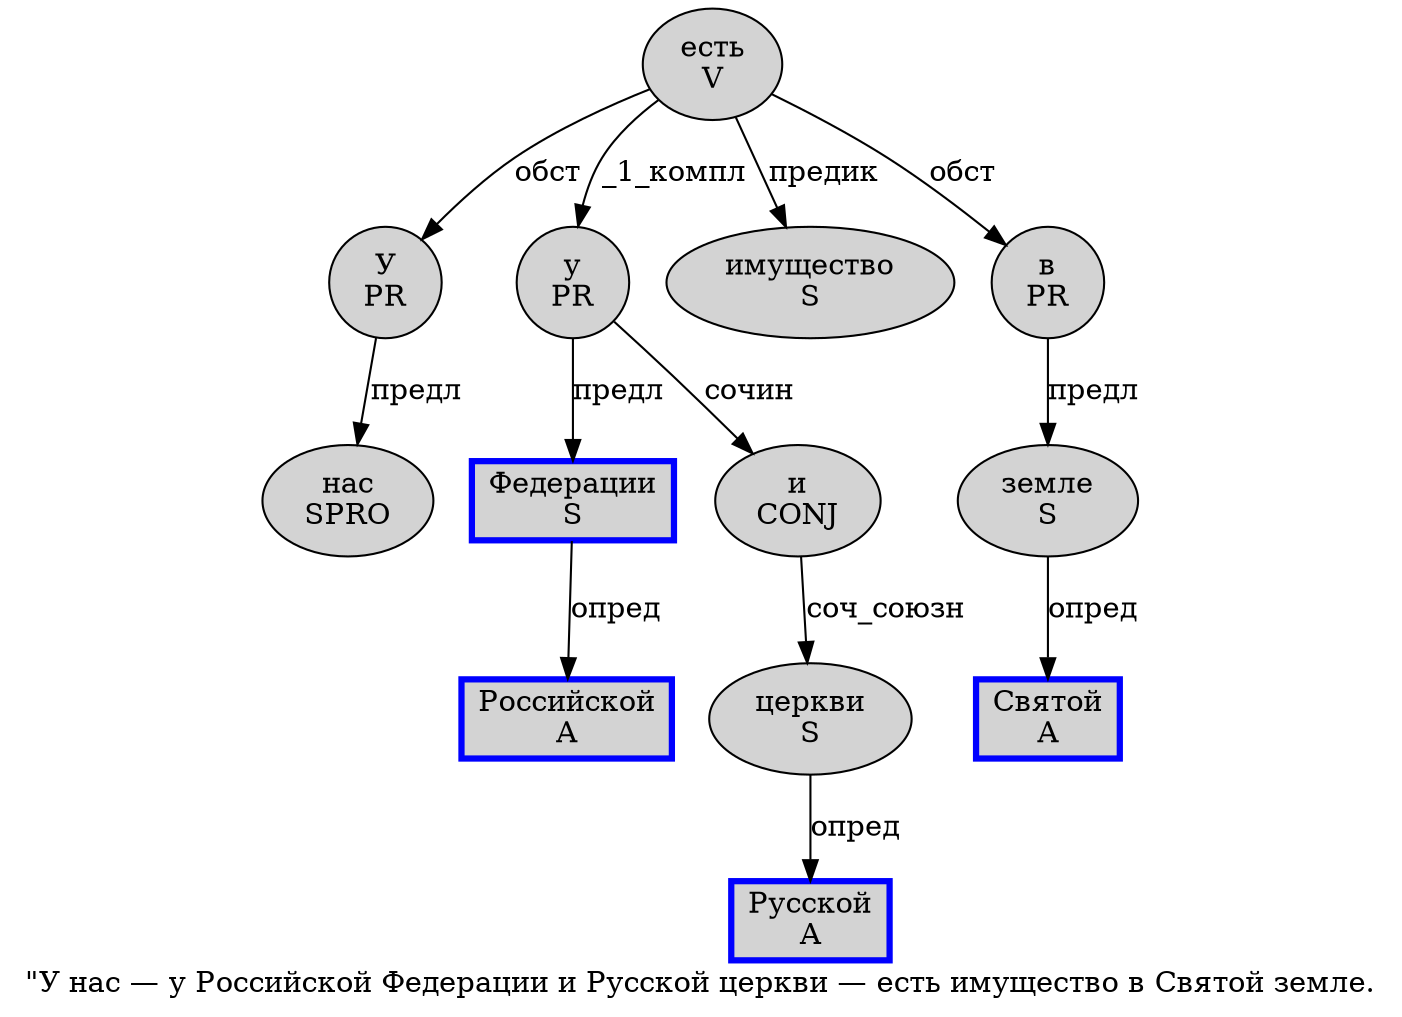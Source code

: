 digraph SENTENCE_43 {
	graph [label="\"У нас — у Российской Федерации и Русской церкви — есть имущество в Святой земле."]
	node [style=filled]
		1 [label="У
PR" color="" fillcolor=lightgray penwidth=1 shape=ellipse]
		2 [label="нас
SPRO" color="" fillcolor=lightgray penwidth=1 shape=ellipse]
		4 [label="у
PR" color="" fillcolor=lightgray penwidth=1 shape=ellipse]
		5 [label="Российской
A" color=blue fillcolor=lightgray penwidth=3 shape=box]
		6 [label="Федерации
S" color=blue fillcolor=lightgray penwidth=3 shape=box]
		7 [label="и
CONJ" color="" fillcolor=lightgray penwidth=1 shape=ellipse]
		8 [label="Русской
A" color=blue fillcolor=lightgray penwidth=3 shape=box]
		9 [label="церкви
S" color="" fillcolor=lightgray penwidth=1 shape=ellipse]
		11 [label="есть
V" color="" fillcolor=lightgray penwidth=1 shape=ellipse]
		12 [label="имущество
S" color="" fillcolor=lightgray penwidth=1 shape=ellipse]
		13 [label="в
PR" color="" fillcolor=lightgray penwidth=1 shape=ellipse]
		14 [label="Святой
A" color=blue fillcolor=lightgray penwidth=3 shape=box]
		15 [label="земле
S" color="" fillcolor=lightgray penwidth=1 shape=ellipse]
			13 -> 15 [label="предл"]
			6 -> 5 [label="опред"]
			9 -> 8 [label="опред"]
			15 -> 14 [label="опред"]
			4 -> 6 [label="предл"]
			4 -> 7 [label="сочин"]
			7 -> 9 [label="соч_союзн"]
			1 -> 2 [label="предл"]
			11 -> 1 [label="обст"]
			11 -> 4 [label="_1_компл"]
			11 -> 12 [label="предик"]
			11 -> 13 [label="обст"]
}